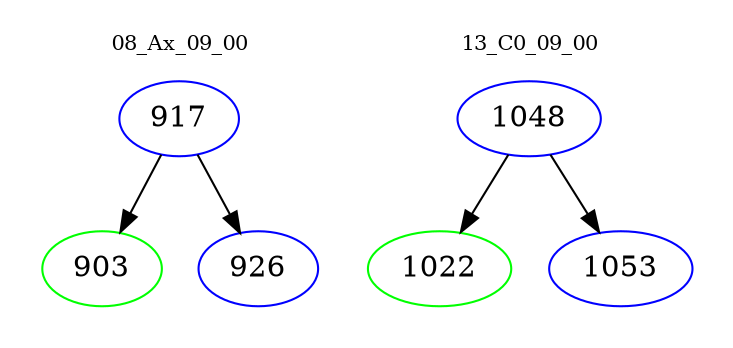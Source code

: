 digraph{
subgraph cluster_0 {
color = white
label = "08_Ax_09_00";
fontsize=10;
T0_917 [label="917", color="blue"]
T0_917 -> T0_903 [color="black"]
T0_903 [label="903", color="green"]
T0_917 -> T0_926 [color="black"]
T0_926 [label="926", color="blue"]
}
subgraph cluster_1 {
color = white
label = "13_C0_09_00";
fontsize=10;
T1_1048 [label="1048", color="blue"]
T1_1048 -> T1_1022 [color="black"]
T1_1022 [label="1022", color="green"]
T1_1048 -> T1_1053 [color="black"]
T1_1053 [label="1053", color="blue"]
}
}
